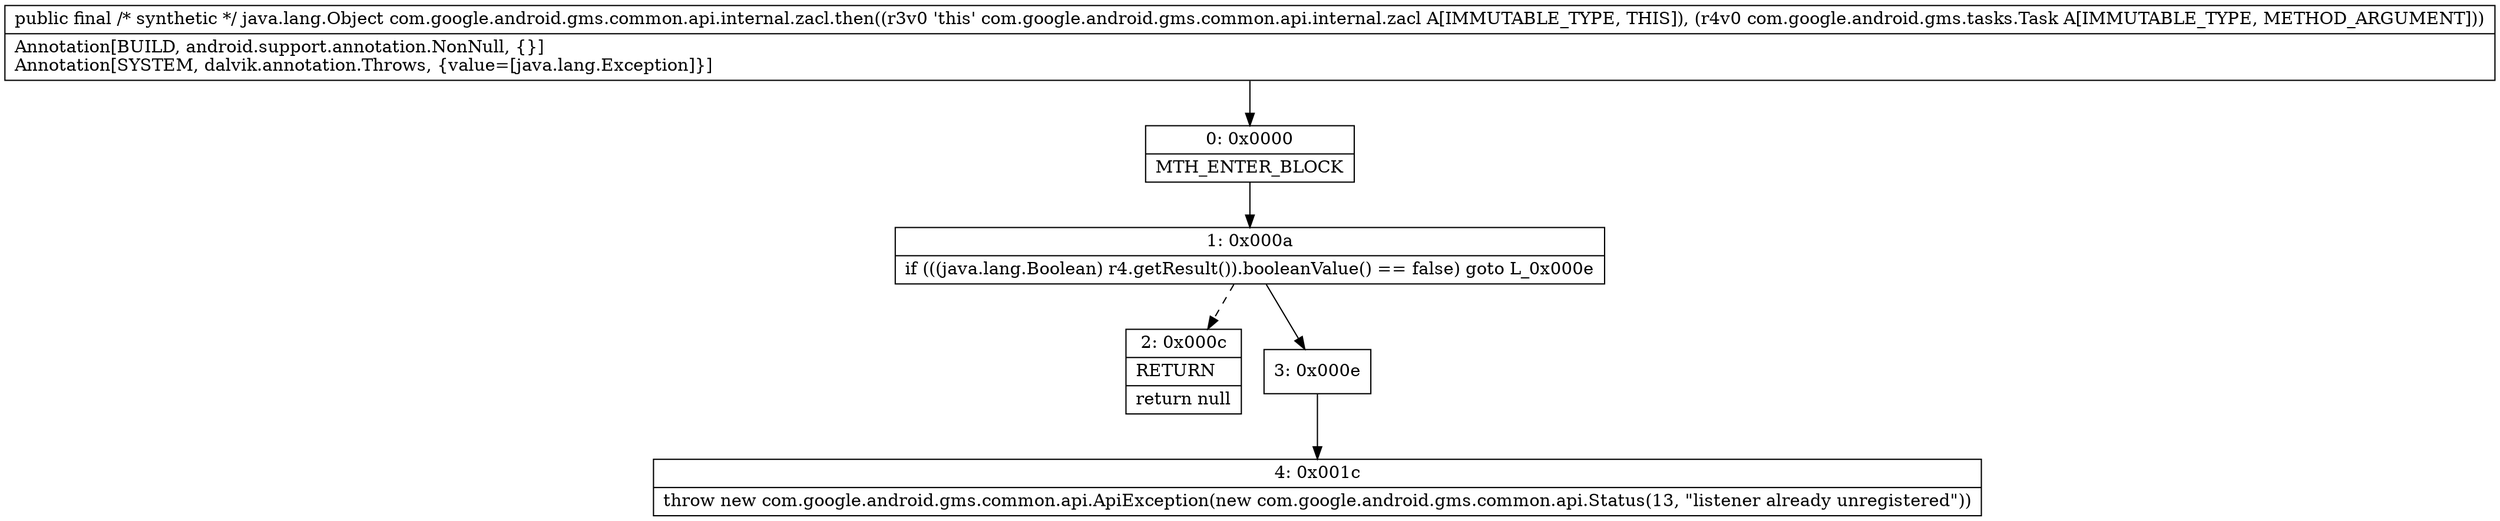 digraph "CFG forcom.google.android.gms.common.api.internal.zacl.then(Lcom\/google\/android\/gms\/tasks\/Task;)Ljava\/lang\/Object;" {
Node_0 [shape=record,label="{0\:\ 0x0000|MTH_ENTER_BLOCK\l}"];
Node_1 [shape=record,label="{1\:\ 0x000a|if (((java.lang.Boolean) r4.getResult()).booleanValue() == false) goto L_0x000e\l}"];
Node_2 [shape=record,label="{2\:\ 0x000c|RETURN\l|return null\l}"];
Node_3 [shape=record,label="{3\:\ 0x000e}"];
Node_4 [shape=record,label="{4\:\ 0x001c|throw new com.google.android.gms.common.api.ApiException(new com.google.android.gms.common.api.Status(13, \"listener already unregistered\"))\l}"];
MethodNode[shape=record,label="{public final \/* synthetic *\/ java.lang.Object com.google.android.gms.common.api.internal.zacl.then((r3v0 'this' com.google.android.gms.common.api.internal.zacl A[IMMUTABLE_TYPE, THIS]), (r4v0 com.google.android.gms.tasks.Task A[IMMUTABLE_TYPE, METHOD_ARGUMENT]))  | Annotation[BUILD, android.support.annotation.NonNull, \{\}]\lAnnotation[SYSTEM, dalvik.annotation.Throws, \{value=[java.lang.Exception]\}]\l}"];
MethodNode -> Node_0;
Node_0 -> Node_1;
Node_1 -> Node_2[style=dashed];
Node_1 -> Node_3;
Node_3 -> Node_4;
}

